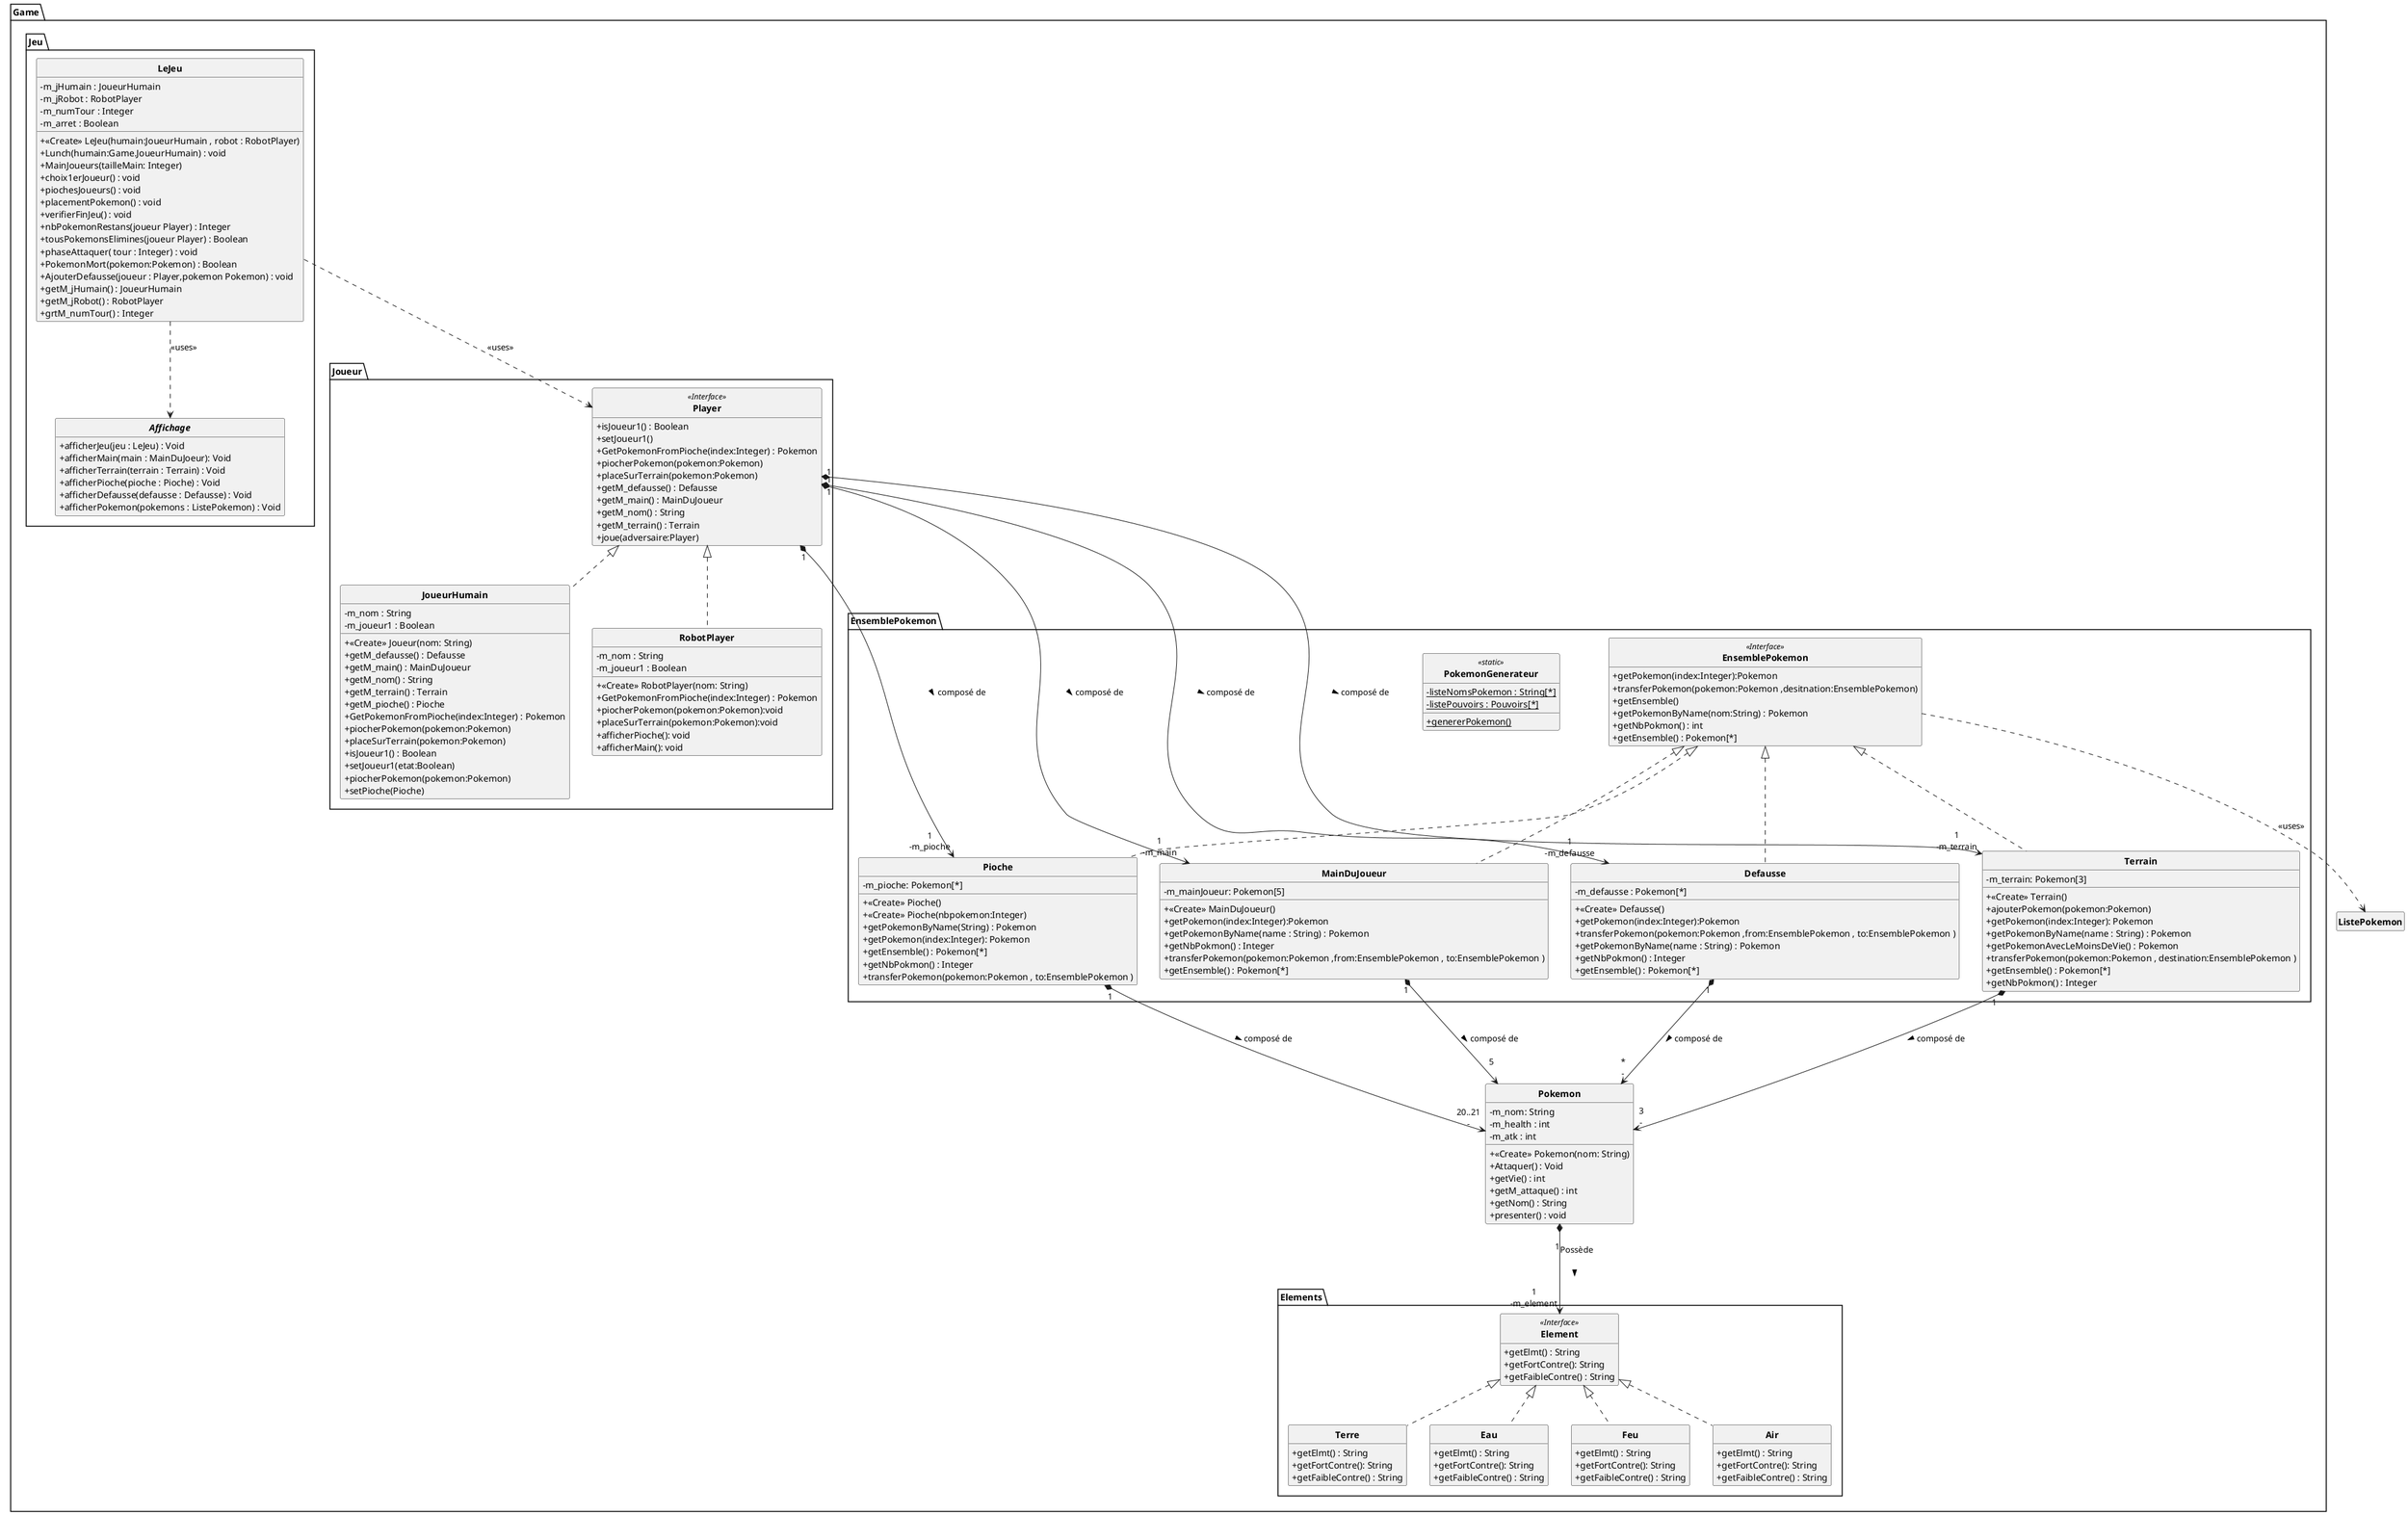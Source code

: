 @startuml
'https://plantuml.com/class-diagram
skinparam classAttributeIconSize 0
skinparam classFontStyle Bold
skinparam style strictuml
hide empty members


package Game
{
    package Elements
    {

        class Element <<Interface>>
            {
                + getElmt() : String
                + getFortContre(): String
                + getFaibleContre() : String
            }

        class Terre implements Element
            {
                + getElmt() : String
                + getFortContre(): String
                + getFaibleContre() : String
            }

        class Eau implements Element
            {
                + getElmt() : String
                + getFortContre(): String
                + getFaibleContre() : String
            }

        class Feu implements Element
            {
                + getElmt() : String
                + getFortContre(): String
                + getFaibleContre() : String
            }

        class Air implements Element
            {
                + getElmt() : String
                + getFortContre(): String
                + getFaibleContre() : String
            }
    }

    package EnsemblePokemon
    {
        class  EnsemblePokemon <<Interface>>
        {
            + getPokemon(index:Integer):Pokemon
            + transferPokemon(pokemon:Pokemon ,desitnation:EnsemblePokemon)
            + getEnsemble()
            + getPokemonByName(nom:String) : Pokemon
            + getNbPokmon() : int
            + getEnsemble() : Pokemon[*]
        }
        class  PokemonGenerateur <<static>>
        {
            - {static} listeNomsPokemon : String[*]
            - {static} listePouvoirs : Pouvoirs[*]
            + {static} genererPokemon()

        }
        class Defausse implements EnsemblePokemon
            {
                - m_defausse : Pokemon[*]
                + <<Create>> Defausse()
                + getPokemon(index:Integer):Pokemon
                + transferPokemon(pokemon:Pokemon ,from:EnsemblePokemon , to:EnsemblePokemon )
                + getPokemonByName(name : String) : Pokemon
                + getNbPokmon() : Integer
                + getEnsemble() : Pokemon[*]
            }

        class MainDuJoueur implements EnsemblePokemon
            {
                - m_mainJoueur: Pokemon[5]
                + <<Create>> MainDuJoueur()
                + getPokemon(index:Integer):Pokemon
                + getPokemonByName(name : String) : Pokemon
                + getNbPokmon() : Integer
                + transferPokemon(pokemon:Pokemon ,from:EnsemblePokemon , to:EnsemblePokemon )
                + getEnsemble() : Pokemon[*]
            }

        class Terrain implements EnsemblePokemon
            {
                - m_terrain: Pokemon[3]
                + <<Create>> Terrain()
                + ajouterPokemon(pokemon:Pokemon)
                + getPokemon(index:Integer): Pokemon
                + getPokemonByName(name : String) : Pokemon
                + getPokemonAvecLeMoinsDeVie() : Pokemon
                + transferPokemon(pokemon:Pokemon , destination:EnsemblePokemon )
                + getEnsemble() : Pokemon[*]
                + getNbPokmon() : Integer

            }

        class Pioche implements EnsemblePokemon
            {
                - m_pioche: Pokemon[*]
                + <<Create>> Pioche()
                + <<Create>> Pioche(nbpokemon:Integer)
                + getPokemonByName(String) : Pokemon
                + getPokemon(index:Integer): Pokemon
                + getEnsemble() : Pokemon[*]
                + getNbPokmon() : Integer
                + transferPokemon(pokemon:Pokemon , to:EnsemblePokemon )
            }
    }

    package Joueur
    {
        class Player <<Interface>>
        {
            + isJoueur1() : Boolean
            + setJoueur1()
            + GetPokemonFromPioche(index:Integer) : Pokemon
            + piocherPokemon(pokemon:Pokemon)
            + placeSurTerrain(pokemon:Pokemon)
            + getM_defausse() : Defausse
            + getM_main() : MainDuJoueur
            + getM_nom() : String
            + getM_terrain() : Terrain
            + joue(adversaire:Player)
        }
        class JoueurHumain implements Player
                    {
                        - m_nom : String
                        - m_joueur1 : Boolean
                        + <<Create>> Joueur(nom: String)
                        + getM_defausse() : Defausse
                        + getM_main() : MainDuJoueur
                        + getM_nom() : String
                        + getM_terrain() : Terrain
                        + getM_pioche() : Pioche
                        + GetPokemonFromPioche(index:Integer) : Pokemon
                        + piocherPokemon(pokemon:Pokemon)
                        + placeSurTerrain(pokemon:Pokemon)
                        + isJoueur1() : Boolean
                        + setJoueur1(etat:Boolean)
                        + piocherPokemon(pokemon:Pokemon)
                        + setPioche(Pioche)

                    }
        class RobotPlayer implements Player
                            {
                                - m_nom : String
                                - m_joueur1 : Boolean
                                + <<Create>> RobotPlayer(nom: String)
                                + GetPokemonFromPioche(index:Integer) : Pokemon
                                + piocherPokemon(pokemon:Pokemon):void
                                + placeSurTerrain(pokemon:Pokemon):void
                                + afficherPioche(): void
                                + afficherMain(): void
                            }
    }

    class Pokemon
    {
        - m_nom: String
        - m_health : int
        - m_atk : int
        + <<Create>> Pokemon(nom: String)
        + Attaquer() : Void
        + getVie() : int
        + getM_attaque() : int
        + getNom() : String
        + presenter() : void
    }

    package Jeu
    {
        class LeJeu
        {
            - m_jHumain : JoueurHumain
            - m_jRobot : RobotPlayer
            - m_numTour : Integer
            - m_arret : Boolean
            + <<Create>> LeJeu(humain:JoueurHumain , robot : RobotPlayer)
            + Lunch(humain:Game.JoueurHumain) : void
            + MainJoueurs(tailleMain: Integer)
            + choix1erJoueur() : void
            + piochesJoueurs() : void
            + placementPokemon() : void
            + verifierFinJeu() : void
            + nbPokemonRestans(joueur Player) : Integer
            + tousPokemonsElimines(joueur Player) : Boolean
            + phaseAttaquer( tour : Integer) : void
            + PokemonMort(pokemon:Pokemon) : Boolean
            + AjouterDefausse(joueur : Player,pokemon Pokemon) : void
            + getM_jHumain() : JoueurHumain
            + getM_jRobot() : RobotPlayer
            + grtM_numTour() : Integer
        }
        abstract Affichage
        {
            + afficherJeu(jeu : LeJeu) : Void
            + afficherMain(main : MainDuJoeur): Void
            + afficherTerrain(terrain : Terrain) : Void
            + afficherPioche(pioche : Pioche) : Void
            + afficherDefausse(defausse : Defausse) : Void
            + afficherPokemon(pokemons : ListePokemon) : Void
        }
    }

}


Pioche "1" *---> "20..21\n-" Pokemon : composé de \t\t >
MainDuJoueur "1" *---> "5\n" Pokemon : composé de \t\t >
Terrain "1" *---> "3\n-" Pokemon : composé de \t\t >
Defausse "1" *---> "*\n-" Pokemon : composé de \t\t >

Player "1" *---> "1\n-m_terrain" Terrain : composé de \t\t >
Player "1" *---> "1\n-m_pioche" Pioche : composé de \t\t >
Player "1" *---> "1\n-m_main" MainDuJoueur : composé de \t\t >
Player "1" *---> "1\n-m_defausse" Defausse : composé de \t\t >
Pokemon "\n 1" *--> "1\n-m_element" Element : Possède\n\n >

Game.EnsemblePokemon.EnsemblePokemon ..> ListePokemon : <<uses>>
LeJeu ..> Player : <<uses>>
LeJeu ..> Affichage : <<uses>>



@enduml
